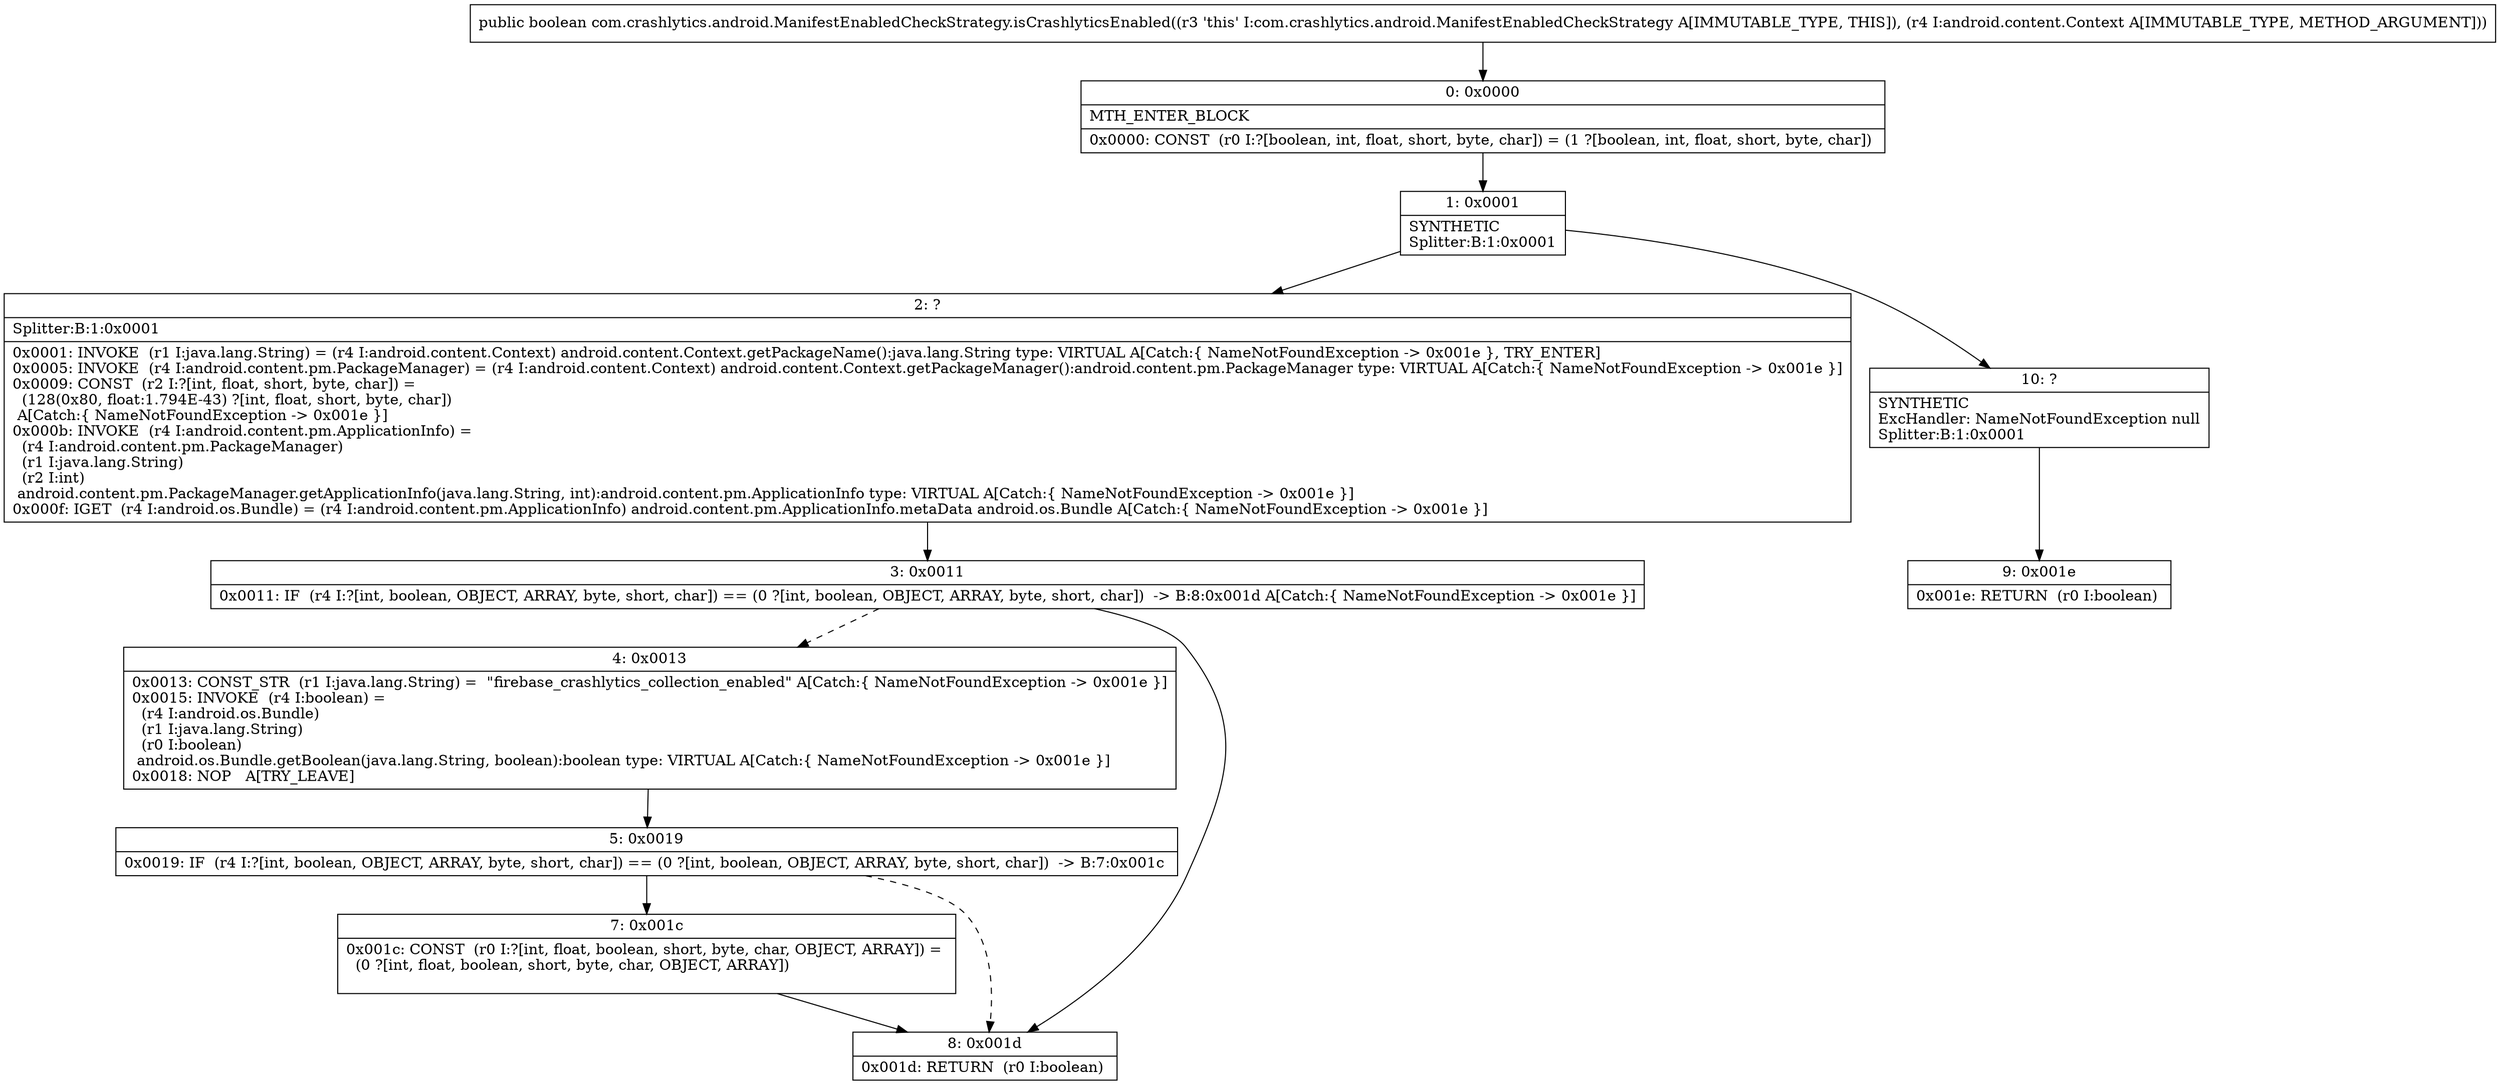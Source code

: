 digraph "CFG forcom.crashlytics.android.ManifestEnabledCheckStrategy.isCrashlyticsEnabled(Landroid\/content\/Context;)Z" {
Node_0 [shape=record,label="{0\:\ 0x0000|MTH_ENTER_BLOCK\l|0x0000: CONST  (r0 I:?[boolean, int, float, short, byte, char]) = (1 ?[boolean, int, float, short, byte, char]) \l}"];
Node_1 [shape=record,label="{1\:\ 0x0001|SYNTHETIC\lSplitter:B:1:0x0001\l}"];
Node_2 [shape=record,label="{2\:\ ?|Splitter:B:1:0x0001\l|0x0001: INVOKE  (r1 I:java.lang.String) = (r4 I:android.content.Context) android.content.Context.getPackageName():java.lang.String type: VIRTUAL A[Catch:\{ NameNotFoundException \-\> 0x001e \}, TRY_ENTER]\l0x0005: INVOKE  (r4 I:android.content.pm.PackageManager) = (r4 I:android.content.Context) android.content.Context.getPackageManager():android.content.pm.PackageManager type: VIRTUAL A[Catch:\{ NameNotFoundException \-\> 0x001e \}]\l0x0009: CONST  (r2 I:?[int, float, short, byte, char]) = \l  (128(0x80, float:1.794E\-43) ?[int, float, short, byte, char])\l A[Catch:\{ NameNotFoundException \-\> 0x001e \}]\l0x000b: INVOKE  (r4 I:android.content.pm.ApplicationInfo) = \l  (r4 I:android.content.pm.PackageManager)\l  (r1 I:java.lang.String)\l  (r2 I:int)\l android.content.pm.PackageManager.getApplicationInfo(java.lang.String, int):android.content.pm.ApplicationInfo type: VIRTUAL A[Catch:\{ NameNotFoundException \-\> 0x001e \}]\l0x000f: IGET  (r4 I:android.os.Bundle) = (r4 I:android.content.pm.ApplicationInfo) android.content.pm.ApplicationInfo.metaData android.os.Bundle A[Catch:\{ NameNotFoundException \-\> 0x001e \}]\l}"];
Node_3 [shape=record,label="{3\:\ 0x0011|0x0011: IF  (r4 I:?[int, boolean, OBJECT, ARRAY, byte, short, char]) == (0 ?[int, boolean, OBJECT, ARRAY, byte, short, char])  \-\> B:8:0x001d A[Catch:\{ NameNotFoundException \-\> 0x001e \}]\l}"];
Node_4 [shape=record,label="{4\:\ 0x0013|0x0013: CONST_STR  (r1 I:java.lang.String) =  \"firebase_crashlytics_collection_enabled\" A[Catch:\{ NameNotFoundException \-\> 0x001e \}]\l0x0015: INVOKE  (r4 I:boolean) = \l  (r4 I:android.os.Bundle)\l  (r1 I:java.lang.String)\l  (r0 I:boolean)\l android.os.Bundle.getBoolean(java.lang.String, boolean):boolean type: VIRTUAL A[Catch:\{ NameNotFoundException \-\> 0x001e \}]\l0x0018: NOP   A[TRY_LEAVE]\l}"];
Node_5 [shape=record,label="{5\:\ 0x0019|0x0019: IF  (r4 I:?[int, boolean, OBJECT, ARRAY, byte, short, char]) == (0 ?[int, boolean, OBJECT, ARRAY, byte, short, char])  \-\> B:7:0x001c \l}"];
Node_7 [shape=record,label="{7\:\ 0x001c|0x001c: CONST  (r0 I:?[int, float, boolean, short, byte, char, OBJECT, ARRAY]) = \l  (0 ?[int, float, boolean, short, byte, char, OBJECT, ARRAY])\l \l}"];
Node_8 [shape=record,label="{8\:\ 0x001d|0x001d: RETURN  (r0 I:boolean) \l}"];
Node_9 [shape=record,label="{9\:\ 0x001e|0x001e: RETURN  (r0 I:boolean) \l}"];
Node_10 [shape=record,label="{10\:\ ?|SYNTHETIC\lExcHandler: NameNotFoundException null\lSplitter:B:1:0x0001\l}"];
MethodNode[shape=record,label="{public boolean com.crashlytics.android.ManifestEnabledCheckStrategy.isCrashlyticsEnabled((r3 'this' I:com.crashlytics.android.ManifestEnabledCheckStrategy A[IMMUTABLE_TYPE, THIS]), (r4 I:android.content.Context A[IMMUTABLE_TYPE, METHOD_ARGUMENT])) }"];
MethodNode -> Node_0;
Node_0 -> Node_1;
Node_1 -> Node_2;
Node_1 -> Node_10;
Node_2 -> Node_3;
Node_3 -> Node_4[style=dashed];
Node_3 -> Node_8;
Node_4 -> Node_5;
Node_5 -> Node_7;
Node_5 -> Node_8[style=dashed];
Node_7 -> Node_8;
Node_10 -> Node_9;
}

